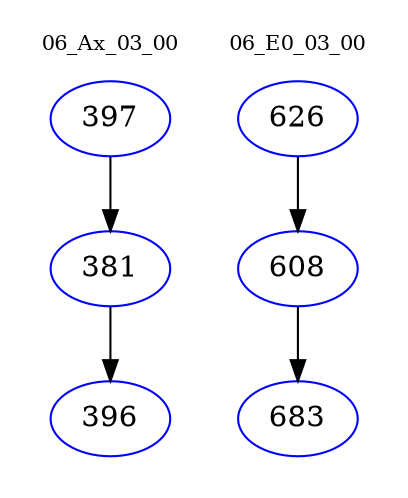 digraph{
subgraph cluster_0 {
color = white
label = "06_Ax_03_00";
fontsize=10;
T0_397 [label="397", color="blue"]
T0_397 -> T0_381 [color="black"]
T0_381 [label="381", color="blue"]
T0_381 -> T0_396 [color="black"]
T0_396 [label="396", color="blue"]
}
subgraph cluster_1 {
color = white
label = "06_E0_03_00";
fontsize=10;
T1_626 [label="626", color="blue"]
T1_626 -> T1_608 [color="black"]
T1_608 [label="608", color="blue"]
T1_608 -> T1_683 [color="black"]
T1_683 [label="683", color="blue"]
}
}
